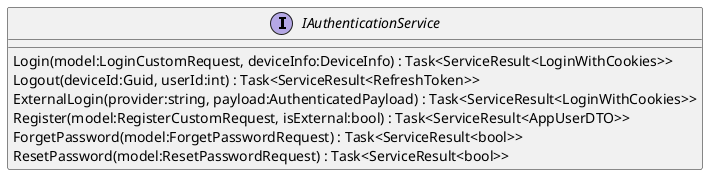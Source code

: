 @startuml
interface IAuthenticationService {
    Login(model:LoginCustomRequest, deviceInfo:DeviceInfo) : Task<ServiceResult<LoginWithCookies>>
    Logout(deviceId:Guid, userId:int) : Task<ServiceResult<RefreshToken>>
    ExternalLogin(provider:string, payload:AuthenticatedPayload) : Task<ServiceResult<LoginWithCookies>>
    Register(model:RegisterCustomRequest, isExternal:bool) : Task<ServiceResult<AppUserDTO>>
    ForgetPassword(model:ForgetPasswordRequest) : Task<ServiceResult<bool>>
    ResetPassword(model:ResetPasswordRequest) : Task<ServiceResult<bool>>
}
@enduml
